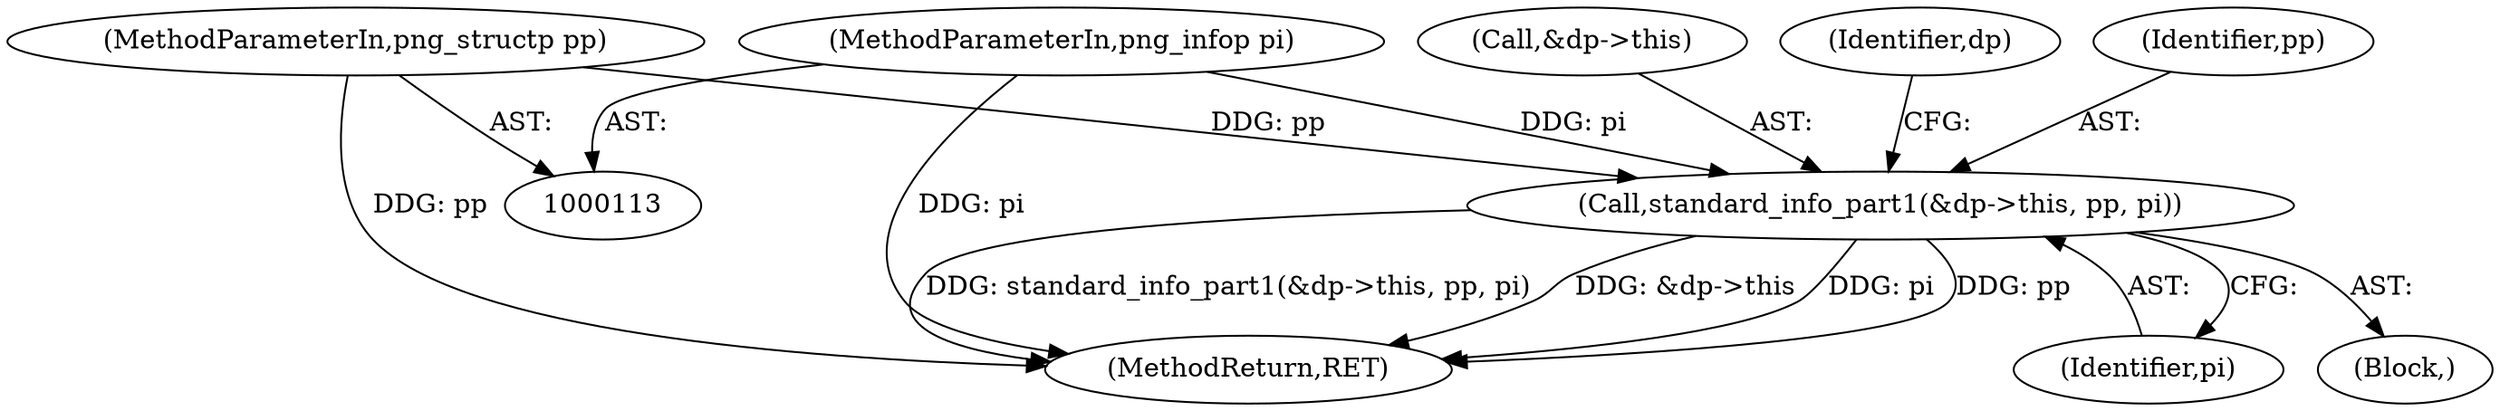 digraph "0_Android_9d4853418ab2f754c2b63e091c29c5529b8b86ca_47@pointer" {
"1000118" [label="(Call,standard_info_part1(&dp->this, pp, pi))"];
"1000115" [label="(MethodParameterIn,png_structp pp)"];
"1000116" [label="(MethodParameterIn,png_infop pi)"];
"1000116" [label="(MethodParameterIn,png_infop pi)"];
"1000132" [label="(MethodReturn,RET)"];
"1000124" [label="(Identifier,pi)"];
"1000117" [label="(Block,)"];
"1000115" [label="(MethodParameterIn,png_structp pp)"];
"1000119" [label="(Call,&dp->this)"];
"1000127" [label="(Identifier,dp)"];
"1000118" [label="(Call,standard_info_part1(&dp->this, pp, pi))"];
"1000123" [label="(Identifier,pp)"];
"1000118" -> "1000117"  [label="AST: "];
"1000118" -> "1000124"  [label="CFG: "];
"1000119" -> "1000118"  [label="AST: "];
"1000123" -> "1000118"  [label="AST: "];
"1000124" -> "1000118"  [label="AST: "];
"1000127" -> "1000118"  [label="CFG: "];
"1000118" -> "1000132"  [label="DDG: pp"];
"1000118" -> "1000132"  [label="DDG: standard_info_part1(&dp->this, pp, pi)"];
"1000118" -> "1000132"  [label="DDG: &dp->this"];
"1000118" -> "1000132"  [label="DDG: pi"];
"1000115" -> "1000118"  [label="DDG: pp"];
"1000116" -> "1000118"  [label="DDG: pi"];
"1000115" -> "1000113"  [label="AST: "];
"1000115" -> "1000132"  [label="DDG: pp"];
"1000116" -> "1000113"  [label="AST: "];
"1000116" -> "1000132"  [label="DDG: pi"];
}
